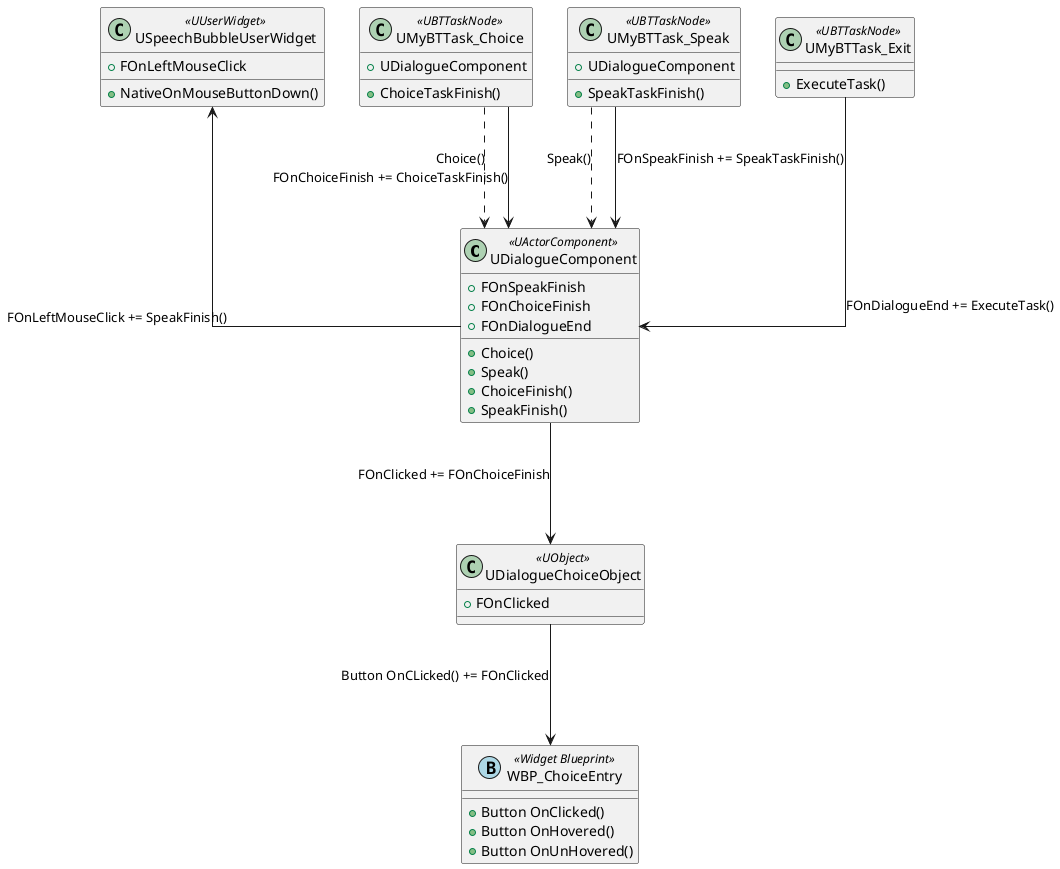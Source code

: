 @startuml
skinparam linetype ortho

!define Blueprint(name, color) class name << (M,) >>


class UDialogueComponent << UActorComponent >>{
    + FOnSpeakFinish
    + FOnChoiceFinish
    + FOnDialogueEnd
    + Choice()
    + Speak()
    + ChoiceFinish()
    + SpeakFinish()
}

class USpeechBubbleUserWidget << UUserWidget >>{
    + FOnLeftMouseClick
    + NativeOnMouseButtonDown()
}

class UDialogueChoiceObject << UObject >>{
    + FOnClicked
}

class WBP_ChoiceEntry << (B, lightblue) Widget Blueprint >>{
    + Button OnClicked()
    + Button OnHovered()
    + Button OnUnHovered()
}

class UMyBTTask_Choice << UBTTaskNode >>{
    + UDialogueComponent
    + ChoiceTaskFinish()
}

class UMyBTTask_Speak << UBTTaskNode >>{
    + UDialogueComponent
    + SpeakTaskFinish()
}

class UMyBTTask_Exit << UBTTaskNode >>{
    + ExecuteTask()
}

UMyBTTask_Choice ..> UDialogueComponent : Choice()
UMyBTTask_Speak ..> UDialogueComponent : Speak()

UMyBTTask_Speak ---> UDialogueComponent : FOnSpeakFinish += SpeakTaskFinish() 
USpeechBubbleUserWidget <--- UDialogueComponent : FOnLeftMouseClick += SpeakFinish()

UMyBTTask_Choice ---> UDialogueComponent : FOnChoiceFinish += ChoiceTaskFinish() 
UDialogueChoiceObject ---> WBP_ChoiceEntry : Button OnCLicked() += FOnClicked
UDialogueComponent ---> UDialogueChoiceObject : FOnClicked += FOnChoiceFinish

UMyBTTask_Exit ---> UDialogueComponent : FOnDialogueEnd += ExecuteTask()

@enduml